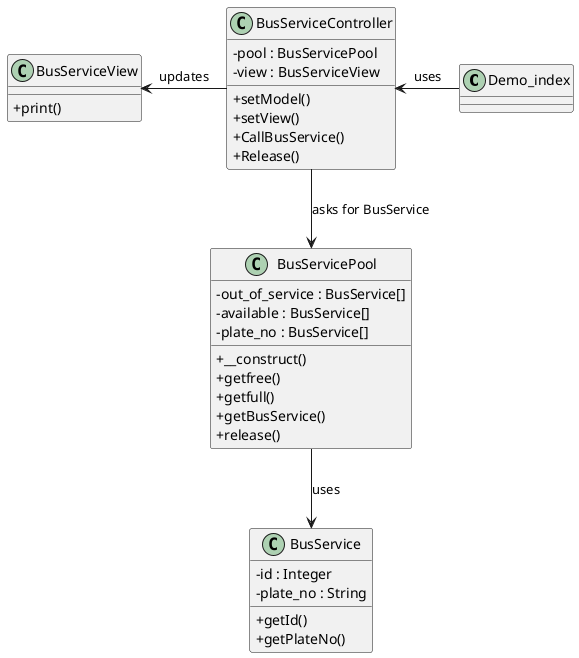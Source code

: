 @startuml

skinparam classAttributeIconSize 0

class Demo_index{

}

class BusServiceController{
{field} - pool : BusServicePool
{field} - view : BusServiceView

{method} + setModel()
{method} + setView()
{method} + CallBusService()
{method} + Release()

}

class BusServiceView{
{method} + print()
}

class BusServicePool{
{field} - out_of_service : BusService[]
{field} - available : BusService[]
{field} - plate_no : BusService[]
{method} + __construct()
{method} + getfree()
{method} + getfull()
{method} + getBusService()
{method} + release()
}

class BusService{
{field} - id : Integer
{field} - plate_no : String
{method} + getId()
{method} + getPlateNo()
}


BusServiceController <- Demo_index : uses
BusServiceView <- BusServiceController : updates
BusServiceController --> BusServicePool : asks for BusService
BusServicePool --> BusService : uses
@enduml